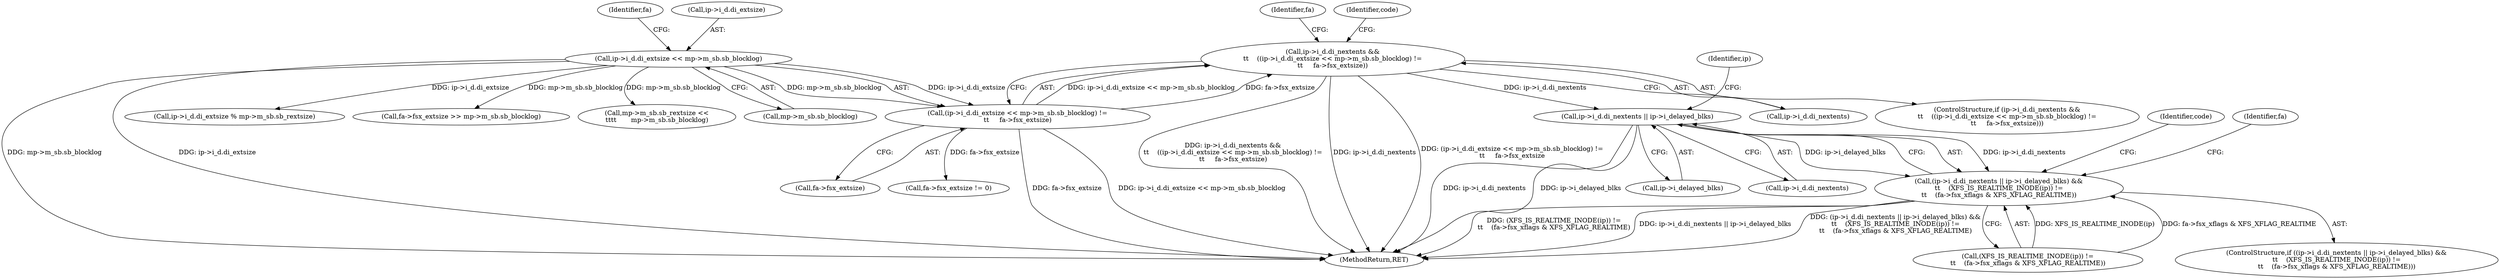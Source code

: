 digraph "0_linux_23adbe12ef7d3d4195e80800ab36b37bee28cd03_4@pointer" {
"1000439" [label="(Call,ip->i_d.di_nextents || ip->i_delayed_blks)"];
"1000315" [label="(Call,ip->i_d.di_nextents &&\n\t\t    ((ip->i_d.di_extsize << mp->m_sb.sb_blocklog) !=\n\t\t     fa->fsx_extsize))"];
"1000321" [label="(Call,(ip->i_d.di_extsize << mp->m_sb.sb_blocklog) !=\n\t\t     fa->fsx_extsize)"];
"1000322" [label="(Call,ip->i_d.di_extsize << mp->m_sb.sb_blocklog)"];
"1000438" [label="(Call,(ip->i_d.di_nextents || ip->i_delayed_blks) &&\n\t\t    (XFS_IS_REALTIME_INODE(ip)) !=\n\t\t    (fa->fsx_xflags & XFS_XFLAG_REALTIME))"];
"1000321" [label="(Call,(ip->i_d.di_extsize << mp->m_sb.sb_blocklog) !=\n\t\t     fa->fsx_extsize)"];
"1000458" [label="(Identifier,code)"];
"1000448" [label="(Call,(XFS_IS_REALTIME_INODE(ip)) !=\n\t\t    (fa->fsx_xflags & XFS_XFLAG_REALTIME))"];
"1000687" [label="(MethodReturn,RET)"];
"1000334" [label="(Identifier,fa)"];
"1000323" [label="(Call,ip->i_d.di_extsize)"];
"1000438" [label="(Call,(ip->i_d.di_nextents || ip->i_delayed_blks) &&\n\t\t    (XFS_IS_REALTIME_INODE(ip)) !=\n\t\t    (fa->fsx_xflags & XFS_XFLAG_REALTIME))"];
"1000439" [label="(Call,ip->i_d.di_nextents || ip->i_delayed_blks)"];
"1000486" [label="(Call,ip->i_d.di_extsize % mp->m_sb.sb_rextsize)"];
"1000333" [label="(Call,fa->fsx_extsize)"];
"1000617" [label="(Call,fa->fsx_extsize >> mp->m_sb.sb_blocklog)"];
"1000345" [label="(Identifier,fa)"];
"1000450" [label="(Identifier,ip)"];
"1000343" [label="(Call,fa->fsx_extsize != 0)"];
"1000445" [label="(Call,ip->i_delayed_blks)"];
"1000316" [label="(Call,ip->i_d.di_nextents)"];
"1000384" [label="(Call,mp->m_sb.sb_rextsize <<\n\t\t\t\t       mp->m_sb.sb_blocklog)"];
"1000315" [label="(Call,ip->i_d.di_nextents &&\n\t\t    ((ip->i_d.di_extsize << mp->m_sb.sb_blocklog) !=\n\t\t     fa->fsx_extsize))"];
"1000322" [label="(Call,ip->i_d.di_extsize << mp->m_sb.sb_blocklog)"];
"1000465" [label="(Identifier,fa)"];
"1000440" [label="(Call,ip->i_d.di_nextents)"];
"1000328" [label="(Call,mp->m_sb.sb_blocklog)"];
"1000437" [label="(ControlStructure,if ((ip->i_d.di_nextents || ip->i_delayed_blks) &&\n\t\t    (XFS_IS_REALTIME_INODE(ip)) !=\n\t\t    (fa->fsx_xflags & XFS_XFLAG_REALTIME)))"];
"1000338" [label="(Identifier,code)"];
"1000314" [label="(ControlStructure,if (ip->i_d.di_nextents &&\n\t\t    ((ip->i_d.di_extsize << mp->m_sb.sb_blocklog) !=\n\t\t     fa->fsx_extsize)))"];
"1000439" -> "1000438"  [label="AST: "];
"1000439" -> "1000440"  [label="CFG: "];
"1000439" -> "1000445"  [label="CFG: "];
"1000440" -> "1000439"  [label="AST: "];
"1000445" -> "1000439"  [label="AST: "];
"1000450" -> "1000439"  [label="CFG: "];
"1000438" -> "1000439"  [label="CFG: "];
"1000439" -> "1000687"  [label="DDG: ip->i_d.di_nextents"];
"1000439" -> "1000687"  [label="DDG: ip->i_delayed_blks"];
"1000439" -> "1000438"  [label="DDG: ip->i_d.di_nextents"];
"1000439" -> "1000438"  [label="DDG: ip->i_delayed_blks"];
"1000315" -> "1000439"  [label="DDG: ip->i_d.di_nextents"];
"1000315" -> "1000314"  [label="AST: "];
"1000315" -> "1000316"  [label="CFG: "];
"1000315" -> "1000321"  [label="CFG: "];
"1000316" -> "1000315"  [label="AST: "];
"1000321" -> "1000315"  [label="AST: "];
"1000338" -> "1000315"  [label="CFG: "];
"1000345" -> "1000315"  [label="CFG: "];
"1000315" -> "1000687"  [label="DDG: ip->i_d.di_nextents &&\n\t\t    ((ip->i_d.di_extsize << mp->m_sb.sb_blocklog) !=\n\t\t     fa->fsx_extsize)"];
"1000315" -> "1000687"  [label="DDG: ip->i_d.di_nextents"];
"1000315" -> "1000687"  [label="DDG: (ip->i_d.di_extsize << mp->m_sb.sb_blocklog) !=\n\t\t     fa->fsx_extsize"];
"1000321" -> "1000315"  [label="DDG: ip->i_d.di_extsize << mp->m_sb.sb_blocklog"];
"1000321" -> "1000315"  [label="DDG: fa->fsx_extsize"];
"1000321" -> "1000333"  [label="CFG: "];
"1000322" -> "1000321"  [label="AST: "];
"1000333" -> "1000321"  [label="AST: "];
"1000321" -> "1000687"  [label="DDG: fa->fsx_extsize"];
"1000321" -> "1000687"  [label="DDG: ip->i_d.di_extsize << mp->m_sb.sb_blocklog"];
"1000322" -> "1000321"  [label="DDG: ip->i_d.di_extsize"];
"1000322" -> "1000321"  [label="DDG: mp->m_sb.sb_blocklog"];
"1000321" -> "1000343"  [label="DDG: fa->fsx_extsize"];
"1000322" -> "1000328"  [label="CFG: "];
"1000323" -> "1000322"  [label="AST: "];
"1000328" -> "1000322"  [label="AST: "];
"1000334" -> "1000322"  [label="CFG: "];
"1000322" -> "1000687"  [label="DDG: mp->m_sb.sb_blocklog"];
"1000322" -> "1000687"  [label="DDG: ip->i_d.di_extsize"];
"1000322" -> "1000384"  [label="DDG: mp->m_sb.sb_blocklog"];
"1000322" -> "1000486"  [label="DDG: ip->i_d.di_extsize"];
"1000322" -> "1000617"  [label="DDG: mp->m_sb.sb_blocklog"];
"1000438" -> "1000437"  [label="AST: "];
"1000438" -> "1000448"  [label="CFG: "];
"1000448" -> "1000438"  [label="AST: "];
"1000458" -> "1000438"  [label="CFG: "];
"1000465" -> "1000438"  [label="CFG: "];
"1000438" -> "1000687"  [label="DDG: (ip->i_d.di_nextents || ip->i_delayed_blks) &&\n\t\t    (XFS_IS_REALTIME_INODE(ip)) !=\n\t\t    (fa->fsx_xflags & XFS_XFLAG_REALTIME)"];
"1000438" -> "1000687"  [label="DDG: (XFS_IS_REALTIME_INODE(ip)) !=\n\t\t    (fa->fsx_xflags & XFS_XFLAG_REALTIME)"];
"1000438" -> "1000687"  [label="DDG: ip->i_d.di_nextents || ip->i_delayed_blks"];
"1000448" -> "1000438"  [label="DDG: XFS_IS_REALTIME_INODE(ip)"];
"1000448" -> "1000438"  [label="DDG: fa->fsx_xflags & XFS_XFLAG_REALTIME"];
}
